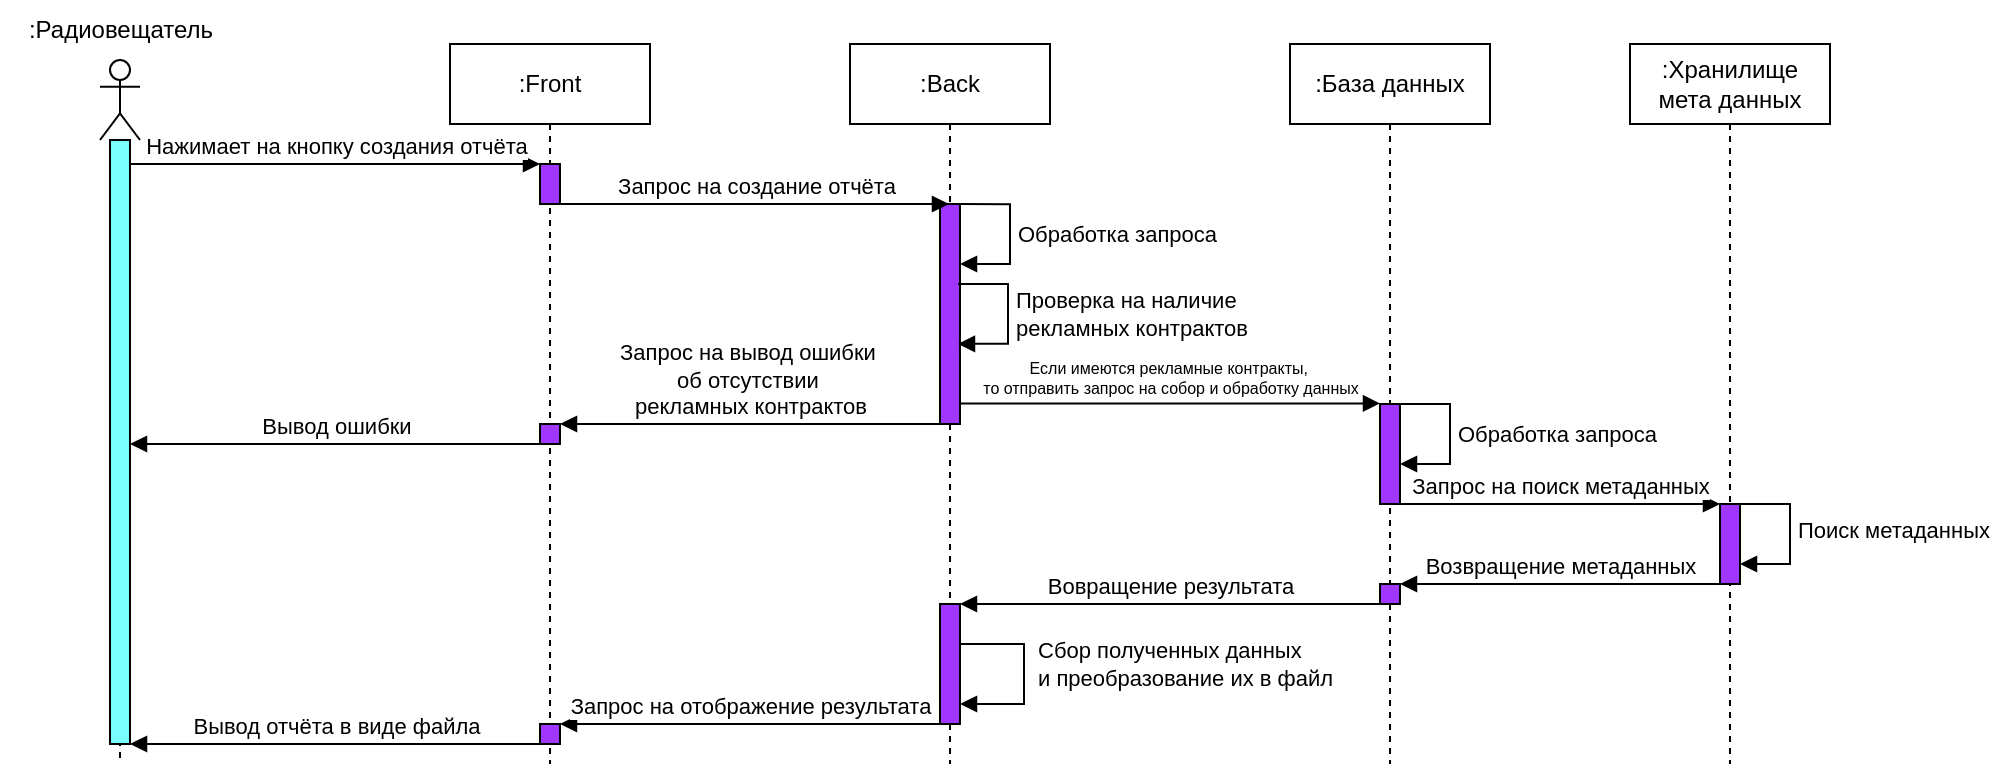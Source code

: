 <mxfile version="24.7.8">
  <diagram name="Страница — 1" id="iKzYCROrrWtJ4hNGETqV">
    <mxGraphModel dx="2849" dy="1906" grid="1" gridSize="10" guides="1" tooltips="1" connect="1" arrows="1" fold="1" page="1" pageScale="1" pageWidth="827" pageHeight="1169" math="0" shadow="0">
      <root>
        <mxCell id="0" />
        <mxCell id="1" parent="0" />
        <mxCell id="xk6_pQ0doJzs9aDtzpHn-1" value="" style="shape=umlLifeline;perimeter=lifelinePerimeter;whiteSpace=wrap;html=1;container=1;dropTarget=0;collapsible=0;recursiveResize=0;outlineConnect=0;portConstraint=eastwest;newEdgeStyle={&quot;curved&quot;:0,&quot;rounded&quot;:0};participant=umlActor;" parent="1" vertex="1">
          <mxGeometry x="-855" y="-392" width="20" height="352" as="geometry" />
        </mxCell>
        <mxCell id="xk6_pQ0doJzs9aDtzpHn-2" value=":Front" style="shape=umlLifeline;perimeter=lifelinePerimeter;whiteSpace=wrap;html=1;container=1;dropTarget=0;collapsible=0;recursiveResize=0;outlineConnect=0;portConstraint=eastwest;newEdgeStyle={&quot;curved&quot;:0,&quot;rounded&quot;:0};" parent="1" vertex="1">
          <mxGeometry x="-680" y="-400" width="100" height="360" as="geometry" />
        </mxCell>
        <mxCell id="xk6_pQ0doJzs9aDtzpHn-3" value="" style="html=1;points=[[0,0,0,0,5],[0,1,0,0,-5],[1,0,0,0,5],[1,1,0,0,-5]];perimeter=orthogonalPerimeter;outlineConnect=0;targetShapes=umlLifeline;portConstraint=eastwest;newEdgeStyle={&quot;curved&quot;:0,&quot;rounded&quot;:0};fillColor=#A136FF;fontStyle=1" parent="xk6_pQ0doJzs9aDtzpHn-2" vertex="1">
          <mxGeometry x="45" y="60" width="10" height="20" as="geometry" />
        </mxCell>
        <mxCell id="xk6_pQ0doJzs9aDtzpHn-33" value="" style="html=1;points=[[0,0,0,0,5],[0,1,0,0,-5],[1,0,0,0,5],[1,1,0,0,-5]];perimeter=orthogonalPerimeter;outlineConnect=0;targetShapes=umlLifeline;portConstraint=eastwest;newEdgeStyle={&quot;curved&quot;:0,&quot;rounded&quot;:0};fillColor=#A136FF;" parent="xk6_pQ0doJzs9aDtzpHn-2" vertex="1">
          <mxGeometry x="45" y="340" width="10" height="10" as="geometry" />
        </mxCell>
        <mxCell id="RIcrAxlfuHovq6Ve-3Br-3" value="" style="html=1;points=[[0,0,0,0,5],[0,1,0,0,-5],[1,0,0,0,5],[1,1,0,0,-5]];perimeter=orthogonalPerimeter;outlineConnect=0;targetShapes=umlLifeline;portConstraint=eastwest;newEdgeStyle={&quot;curved&quot;:0,&quot;rounded&quot;:0};fillColor=#A136FF;fontStyle=1" vertex="1" parent="xk6_pQ0doJzs9aDtzpHn-2">
          <mxGeometry x="45" y="190" width="10" height="10" as="geometry" />
        </mxCell>
        <mxCell id="xk6_pQ0doJzs9aDtzpHn-6" value=":Back" style="shape=umlLifeline;perimeter=lifelinePerimeter;whiteSpace=wrap;html=1;container=1;dropTarget=0;collapsible=0;recursiveResize=0;outlineConnect=0;portConstraint=eastwest;newEdgeStyle={&quot;curved&quot;:0,&quot;rounded&quot;:0};" parent="1" vertex="1">
          <mxGeometry x="-480" y="-400" width="100" height="360" as="geometry" />
        </mxCell>
        <mxCell id="xk6_pQ0doJzs9aDtzpHn-7" value="" style="html=1;points=[[0,0,0,0,5],[0,1,0,0,-5],[1,0,0,0,5],[1,1,0,0,-5]];perimeter=orthogonalPerimeter;outlineConnect=0;targetShapes=umlLifeline;portConstraint=eastwest;newEdgeStyle={&quot;curved&quot;:0,&quot;rounded&quot;:0};fillColor=#A136FF;" parent="xk6_pQ0doJzs9aDtzpHn-6" vertex="1">
          <mxGeometry x="45" y="80" width="10" height="110" as="geometry" />
        </mxCell>
        <mxCell id="xk6_pQ0doJzs9aDtzpHn-8" value="Обработка запроса" style="html=1;align=left;spacingLeft=2;endArrow=block;rounded=0;edgeStyle=orthogonalEdgeStyle;curved=0;rounded=0;" parent="xk6_pQ0doJzs9aDtzpHn-6" target="xk6_pQ0doJzs9aDtzpHn-7" edge="1">
          <mxGeometry relative="1" as="geometry">
            <mxPoint x="55" y="80.06" as="sourcePoint" />
            <Array as="points">
              <mxPoint x="80" y="80" />
              <mxPoint x="80" y="110" />
            </Array>
            <mxPoint x="60" y="110.064" as="targetPoint" />
          </mxGeometry>
        </mxCell>
        <mxCell id="xk6_pQ0doJzs9aDtzpHn-9" value="" style="html=1;points=[[0,0,0,0,5],[0,1,0,0,-5],[1,0,0,0,5],[1,1,0,0,-5]];perimeter=orthogonalPerimeter;outlineConnect=0;targetShapes=umlLifeline;portConstraint=eastwest;newEdgeStyle={&quot;curved&quot;:0,&quot;rounded&quot;:0};fillColor=#A136FF;" parent="xk6_pQ0doJzs9aDtzpHn-6" vertex="1">
          <mxGeometry x="45" y="280" width="10" height="60" as="geometry" />
        </mxCell>
        <mxCell id="xk6_pQ0doJzs9aDtzpHn-38" value="Сбор полученных данных&amp;nbsp;&lt;br&gt;и преобразование их в файл" style="html=1;align=left;spacingLeft=2;endArrow=block;rounded=0;edgeStyle=orthogonalEdgeStyle;curved=0;rounded=0;" parent="xk6_pQ0doJzs9aDtzpHn-6" target="xk6_pQ0doJzs9aDtzpHn-9" edge="1">
          <mxGeometry x="0.161" y="3" relative="1" as="geometry">
            <mxPoint x="55.0" y="330" as="sourcePoint" />
            <Array as="points">
              <mxPoint x="55" y="300" />
              <mxPoint x="87" y="300" />
              <mxPoint x="87" y="330" />
            </Array>
            <mxPoint x="55.0" y="330" as="targetPoint" />
            <mxPoint as="offset" />
          </mxGeometry>
        </mxCell>
        <mxCell id="xk6_pQ0doJzs9aDtzpHn-12" value=":База данных" style="shape=umlLifeline;perimeter=lifelinePerimeter;whiteSpace=wrap;html=1;container=1;dropTarget=0;collapsible=0;recursiveResize=0;outlineConnect=0;portConstraint=eastwest;newEdgeStyle={&quot;curved&quot;:0,&quot;rounded&quot;:0};" parent="1" vertex="1">
          <mxGeometry x="-260" y="-400" width="100" height="360" as="geometry" />
        </mxCell>
        <mxCell id="xk6_pQ0doJzs9aDtzpHn-13" value="" style="html=1;points=[[0,0,0,0,5],[0,1,0,0,-5],[1,0,0,0,5],[1,1,0,0,-5]];perimeter=orthogonalPerimeter;outlineConnect=0;targetShapes=umlLifeline;portConstraint=eastwest;newEdgeStyle={&quot;curved&quot;:0,&quot;rounded&quot;:0};fillColor=#A136FF;" parent="xk6_pQ0doJzs9aDtzpHn-12" vertex="1">
          <mxGeometry x="45" y="180" width="10" height="50" as="geometry" />
        </mxCell>
        <mxCell id="xk6_pQ0doJzs9aDtzpHn-14" value="Обработка запроса" style="html=1;align=left;spacingLeft=2;endArrow=block;rounded=0;edgeStyle=orthogonalEdgeStyle;curved=0;rounded=0;" parent="xk6_pQ0doJzs9aDtzpHn-12" target="xk6_pQ0doJzs9aDtzpHn-13" edge="1">
          <mxGeometry relative="1" as="geometry">
            <mxPoint x="55" y="180" as="sourcePoint" />
            <Array as="points">
              <mxPoint x="80" y="180" />
              <mxPoint x="80" y="210" />
            </Array>
            <mxPoint x="50" y="230" as="targetPoint" />
          </mxGeometry>
        </mxCell>
        <mxCell id="xk6_pQ0doJzs9aDtzpHn-15" value="" style="html=1;points=[[0,0,0,0,5],[0,1,0,0,-5],[1,0,0,0,5],[1,1,0,0,-5]];perimeter=orthogonalPerimeter;outlineConnect=0;targetShapes=umlLifeline;portConstraint=eastwest;newEdgeStyle={&quot;curved&quot;:0,&quot;rounded&quot;:0};fillColor=#A136FF;" parent="xk6_pQ0doJzs9aDtzpHn-12" vertex="1">
          <mxGeometry x="45" y="270" width="10" height="10" as="geometry" />
        </mxCell>
        <mxCell id="xk6_pQ0doJzs9aDtzpHn-16" value=":Радиовещатель" style="text;html=1;align=center;verticalAlign=middle;resizable=0;points=[];autosize=1;strokeColor=none;fillColor=none;" parent="1" vertex="1">
          <mxGeometry x="-905" y="-422" width="120" height="30" as="geometry" />
        </mxCell>
        <mxCell id="xk6_pQ0doJzs9aDtzpHn-17" value="Нажимает на кнопку создания отчёта" style="html=1;verticalAlign=bottom;endArrow=block;curved=0;rounded=0;" parent="1" source="xk6_pQ0doJzs9aDtzpHn-21" target="xk6_pQ0doJzs9aDtzpHn-3" edge="1">
          <mxGeometry width="80" relative="1" as="geometry">
            <mxPoint x="-740" y="-300" as="sourcePoint" />
            <mxPoint x="-660" y="-300" as="targetPoint" />
            <Array as="points">
              <mxPoint x="-690" y="-340" />
            </Array>
          </mxGeometry>
        </mxCell>
        <mxCell id="xk6_pQ0doJzs9aDtzpHn-18" value="Запрос на создание отчёта" style="html=1;verticalAlign=bottom;endArrow=block;curved=0;rounded=0;" parent="1" source="xk6_pQ0doJzs9aDtzpHn-3" target="xk6_pQ0doJzs9aDtzpHn-6" edge="1">
          <mxGeometry width="80" relative="1" as="geometry">
            <mxPoint x="-520" y="-340" as="sourcePoint" />
            <mxPoint x="-485" y="-320.0" as="targetPoint" />
            <Array as="points">
              <mxPoint x="-560" y="-320" />
            </Array>
          </mxGeometry>
        </mxCell>
        <mxCell id="xk6_pQ0doJzs9aDtzpHn-19" value="Запрос на отображение результата" style="html=1;verticalAlign=bottom;endArrow=block;curved=0;rounded=0;" parent="1" edge="1">
          <mxGeometry width="80" relative="1" as="geometry">
            <mxPoint x="-435" y="-60" as="sourcePoint" />
            <mxPoint x="-625" y="-60" as="targetPoint" />
            <Array as="points">
              <mxPoint x="-520" y="-60" />
              <mxPoint x="-590" y="-60" />
            </Array>
          </mxGeometry>
        </mxCell>
        <mxCell id="xk6_pQ0doJzs9aDtzpHn-20" value="Вывод отчёта в виде файла" style="html=1;verticalAlign=bottom;endArrow=block;curved=0;rounded=0;" parent="1" source="xk6_pQ0doJzs9aDtzpHn-33" target="xk6_pQ0doJzs9aDtzpHn-21" edge="1">
          <mxGeometry width="80" relative="1" as="geometry">
            <mxPoint x="-750" y="-260" as="sourcePoint" />
            <mxPoint x="-670" y="-260" as="targetPoint" />
            <Array as="points">
              <mxPoint x="-730" y="-50" />
            </Array>
          </mxGeometry>
        </mxCell>
        <mxCell id="xk6_pQ0doJzs9aDtzpHn-21" value="" style="html=1;points=[[0,0,0,0,5],[0,1,0,0,-5],[1,0,0,0,5],[1,1,0,0,-5]];perimeter=orthogonalPerimeter;outlineConnect=0;targetShapes=umlLifeline;portConstraint=eastwest;newEdgeStyle={&quot;curved&quot;:0,&quot;rounded&quot;:0};fillColor=#7AFFFF;" parent="1" vertex="1">
          <mxGeometry x="-850" y="-352" width="10" height="302" as="geometry" />
        </mxCell>
        <mxCell id="xk6_pQ0doJzs9aDtzpHn-26" value="&lt;font style=&quot;font-size: 8px;&quot;&gt;Если имеются рекламные контракты,&amp;nbsp;&lt;/font&gt;&lt;div style=&quot;font-size: 8px;&quot;&gt;&lt;font style=&quot;font-size: 8px;&quot;&gt;то отправить запрос на собор и обработку данных&lt;/font&gt;&lt;/div&gt;" style="html=1;verticalAlign=bottom;endArrow=block;curved=0;rounded=0;" parent="1" edge="1">
          <mxGeometry width="80" relative="1" as="geometry">
            <mxPoint x="-425" y="-220.29" as="sourcePoint" />
            <mxPoint x="-215" y="-220.29" as="targetPoint" />
            <Array as="points">
              <mxPoint x="-330" y="-220.29" />
            </Array>
          </mxGeometry>
        </mxCell>
        <mxCell id="xk6_pQ0doJzs9aDtzpHn-27" value=":Хранилище мета данных" style="shape=umlLifeline;perimeter=lifelinePerimeter;whiteSpace=wrap;html=1;container=1;dropTarget=0;collapsible=0;recursiveResize=0;outlineConnect=0;portConstraint=eastwest;newEdgeStyle={&quot;curved&quot;:0,&quot;rounded&quot;:0};" parent="1" vertex="1">
          <mxGeometry x="-90" y="-400" width="100" height="360" as="geometry" />
        </mxCell>
        <mxCell id="xk6_pQ0doJzs9aDtzpHn-28" value="" style="html=1;points=[[0,0,0,0,5],[0,1,0,0,-5],[1,0,0,0,5],[1,1,0,0,-5]];perimeter=orthogonalPerimeter;outlineConnect=0;targetShapes=umlLifeline;portConstraint=eastwest;newEdgeStyle={&quot;curved&quot;:0,&quot;rounded&quot;:0};fillColor=#A136FF;" parent="xk6_pQ0doJzs9aDtzpHn-27" vertex="1">
          <mxGeometry x="45" y="230" width="10" height="40" as="geometry" />
        </mxCell>
        <mxCell id="xk6_pQ0doJzs9aDtzpHn-29" value="Поиск метаданных" style="html=1;align=left;spacingLeft=2;endArrow=block;rounded=0;edgeStyle=orthogonalEdgeStyle;curved=0;rounded=0;" parent="xk6_pQ0doJzs9aDtzpHn-27" target="xk6_pQ0doJzs9aDtzpHn-28" edge="1">
          <mxGeometry relative="1" as="geometry">
            <mxPoint x="50" y="230" as="sourcePoint" />
            <Array as="points">
              <mxPoint x="80" y="230" />
              <mxPoint x="80" y="260" />
            </Array>
            <mxPoint x="45" y="280" as="targetPoint" />
          </mxGeometry>
        </mxCell>
        <mxCell id="xk6_pQ0doJzs9aDtzpHn-30" value="Запрос на поиск метаданных" style="html=1;verticalAlign=bottom;endArrow=block;curved=0;rounded=0;" parent="1" edge="1">
          <mxGeometry width="80" relative="1" as="geometry">
            <mxPoint x="-205" y="-170" as="sourcePoint" />
            <mxPoint x="-45" y="-170" as="targetPoint" />
            <Array as="points">
              <mxPoint x="-110" y="-170" />
            </Array>
          </mxGeometry>
        </mxCell>
        <mxCell id="xk6_pQ0doJzs9aDtzpHn-31" value="Возвращение метаданных" style="html=1;verticalAlign=bottom;endArrow=block;curved=0;rounded=0;" parent="1" source="xk6_pQ0doJzs9aDtzpHn-28" target="xk6_pQ0doJzs9aDtzpHn-15" edge="1">
          <mxGeometry width="80" relative="1" as="geometry">
            <mxPoint x="-170" y="-90" as="sourcePoint" />
            <mxPoint x="-90" y="-90" as="targetPoint" />
          </mxGeometry>
        </mxCell>
        <mxCell id="xk6_pQ0doJzs9aDtzpHn-32" value="Вовращение результата" style="html=1;verticalAlign=bottom;endArrow=block;curved=0;rounded=0;" parent="1" source="xk6_pQ0doJzs9aDtzpHn-15" target="xk6_pQ0doJzs9aDtzpHn-9" edge="1">
          <mxGeometry width="80" relative="1" as="geometry">
            <mxPoint x="-350" y="-90" as="sourcePoint" />
            <mxPoint x="-270" y="-90" as="targetPoint" />
            <Array as="points">
              <mxPoint x="-320" y="-120" />
              <mxPoint x="-410" y="-120" />
            </Array>
          </mxGeometry>
        </mxCell>
        <mxCell id="RIcrAxlfuHovq6Ve-3Br-1" value="Проверка на наличие &lt;br&gt;рекламных контрактов" style="html=1;align=left;spacingLeft=2;endArrow=block;rounded=0;edgeStyle=orthogonalEdgeStyle;curved=0;rounded=0;" edge="1" parent="1">
          <mxGeometry relative="1" as="geometry">
            <mxPoint x="-426" y="-280.0" as="sourcePoint" />
            <Array as="points">
              <mxPoint x="-401" y="-280.06" />
              <mxPoint x="-401" y="-250.06" />
            </Array>
            <mxPoint x="-426" y="-250.06" as="targetPoint" />
          </mxGeometry>
        </mxCell>
        <mxCell id="RIcrAxlfuHovq6Ve-3Br-2" value="Запрос на вывод ошибки&amp;nbsp;&lt;div&gt;&lt;div&gt;об отсутствии&amp;nbsp;&lt;/div&gt;&lt;div&gt;рекламных контрактов&lt;/div&gt;&lt;/div&gt;" style="html=1;verticalAlign=bottom;endArrow=block;curved=0;rounded=0;" edge="1" parent="1" source="xk6_pQ0doJzs9aDtzpHn-7" target="RIcrAxlfuHovq6Ve-3Br-3">
          <mxGeometry width="80" relative="1" as="geometry">
            <mxPoint x="-550" y="-230" as="sourcePoint" />
            <mxPoint x="-470" y="-230" as="targetPoint" />
          </mxGeometry>
        </mxCell>
        <mxCell id="RIcrAxlfuHovq6Ve-3Br-5" value="Вывод ошибки" style="html=1;verticalAlign=bottom;endArrow=block;curved=0;rounded=0;" edge="1" parent="1" source="RIcrAxlfuHovq6Ve-3Br-3" target="xk6_pQ0doJzs9aDtzpHn-21">
          <mxGeometry width="80" relative="1" as="geometry">
            <mxPoint x="-690" y="-220" as="sourcePoint" />
            <mxPoint x="-610" y="-220" as="targetPoint" />
            <Array as="points">
              <mxPoint x="-740" y="-200" />
            </Array>
          </mxGeometry>
        </mxCell>
      </root>
    </mxGraphModel>
  </diagram>
</mxfile>
